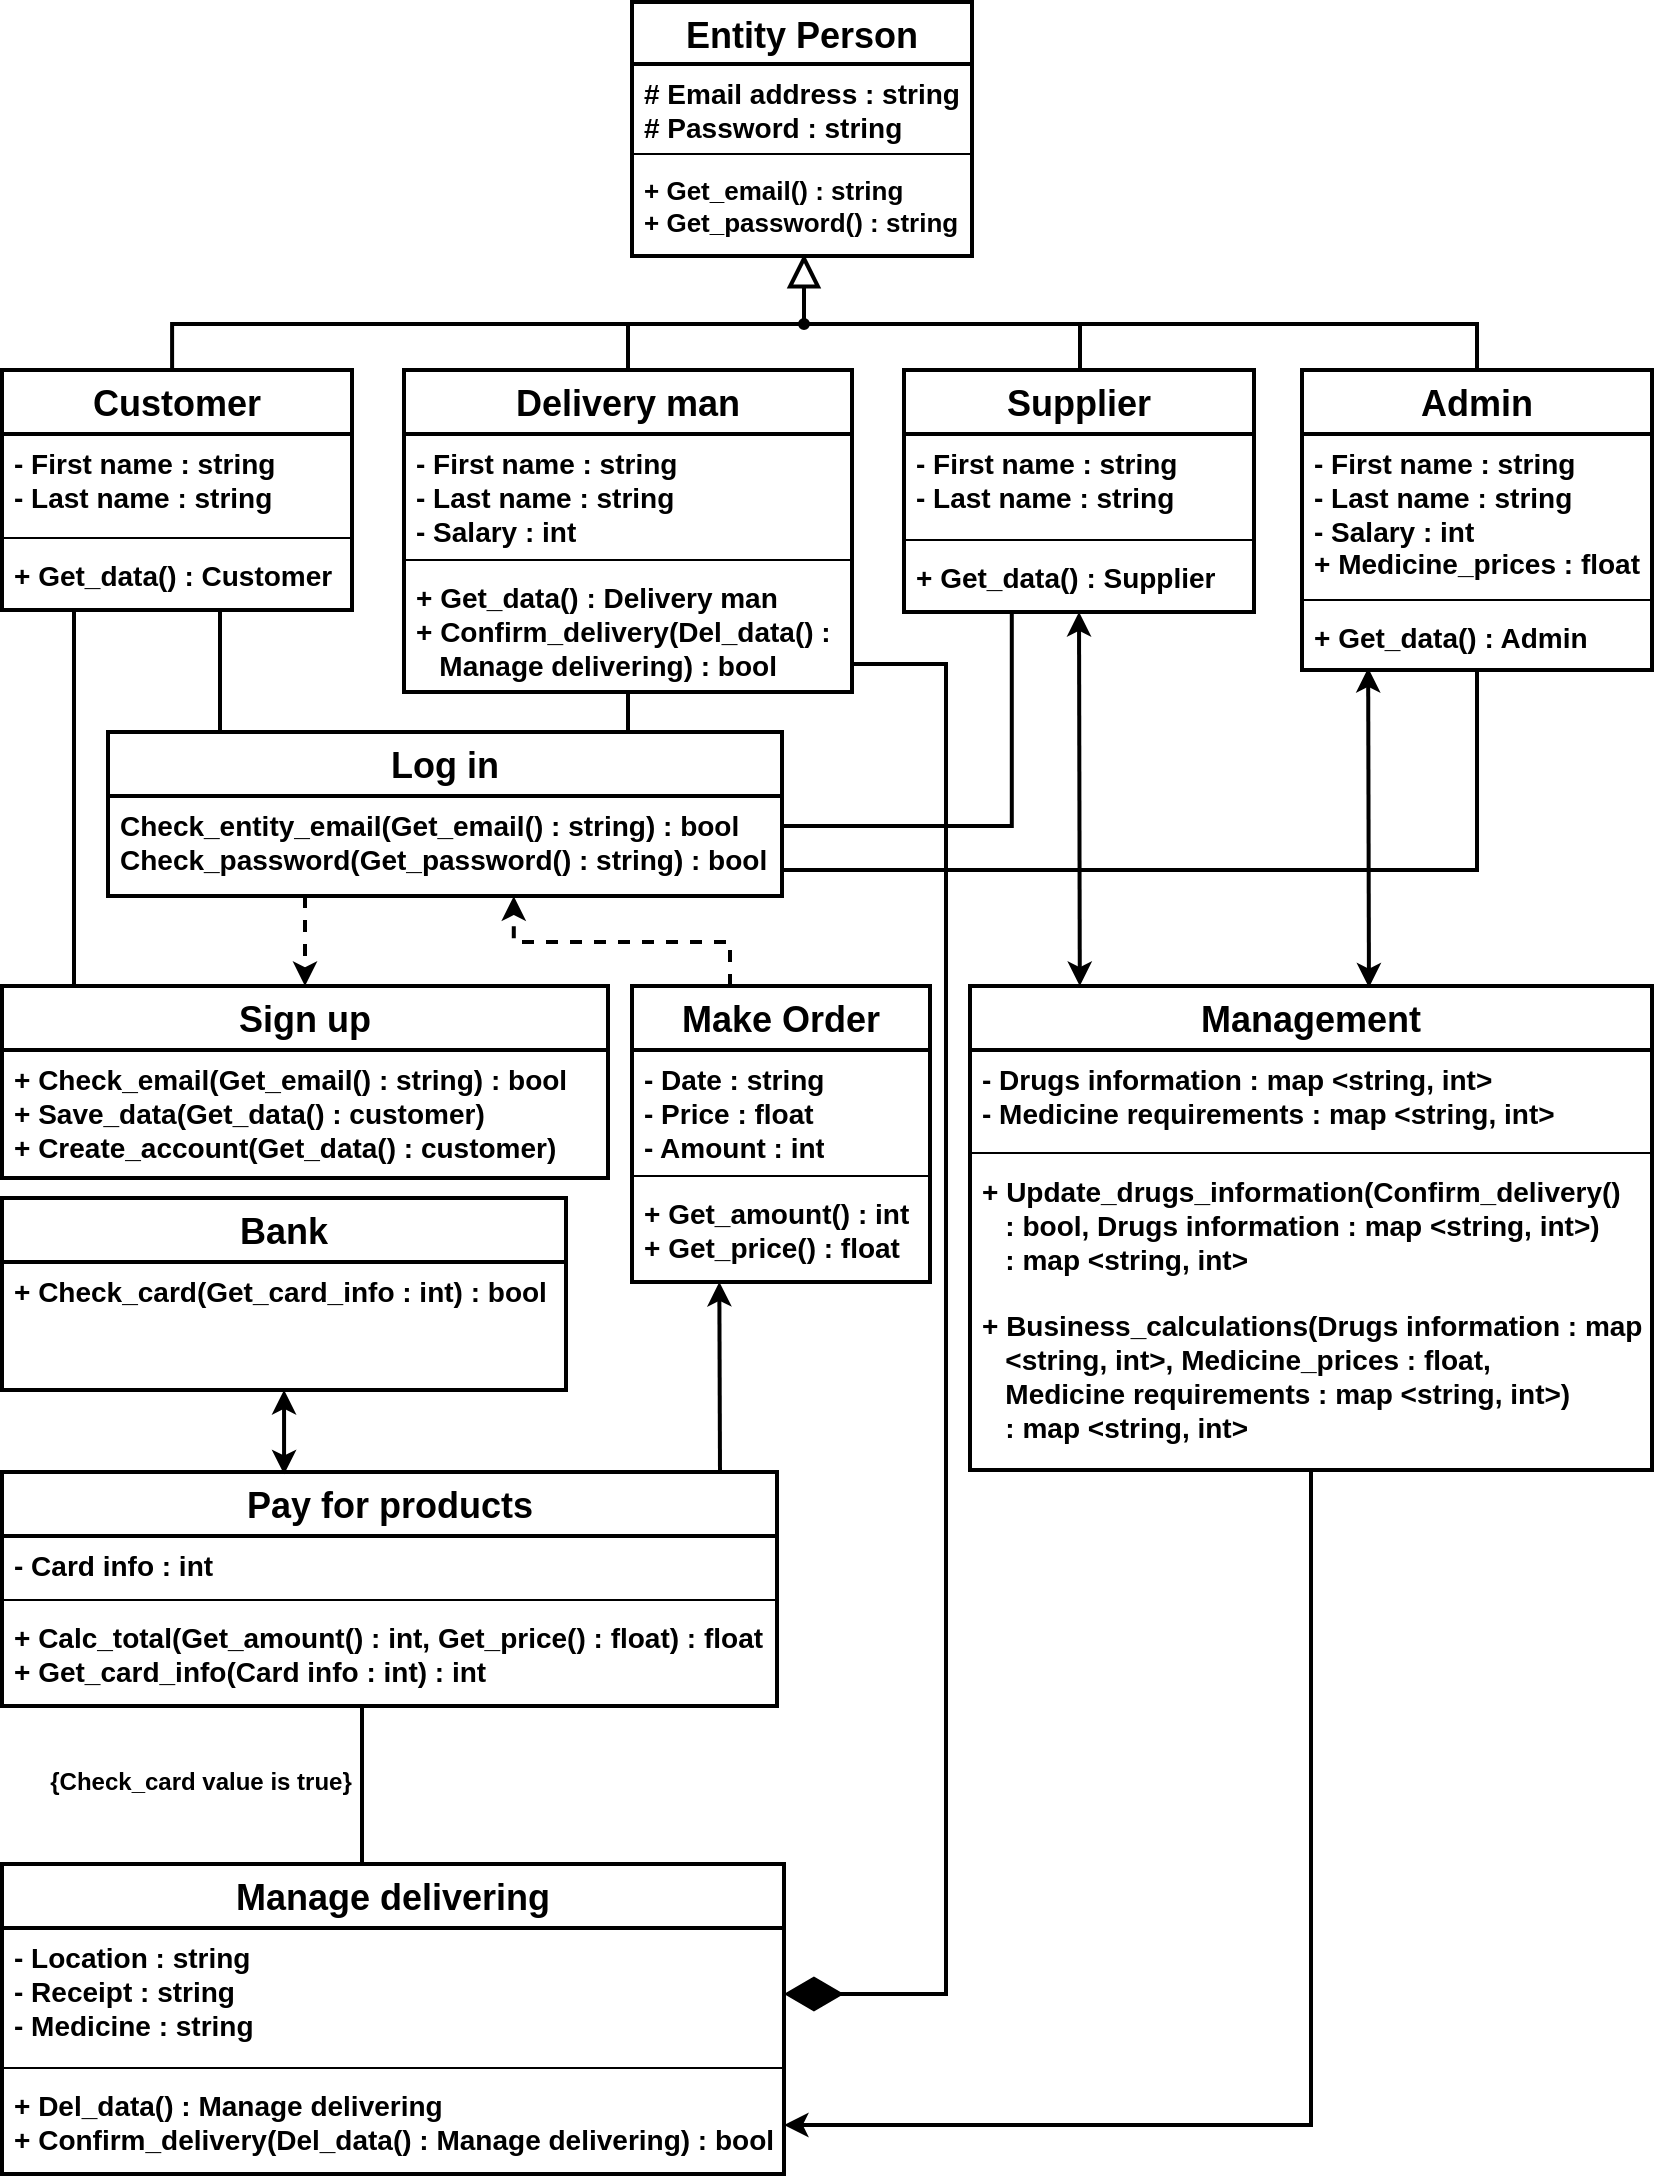 <mxfile version="24.2.5" type="device">
  <diagram name="Page-1" id="0Odnqh4ww2hKoowr55Xo">
    <mxGraphModel dx="1050" dy="629" grid="0" gridSize="10" guides="1" tooltips="1" connect="1" arrows="1" fold="1" page="1" pageScale="1" pageWidth="827" pageHeight="1169" math="0" shadow="0">
      <root>
        <mxCell id="0" />
        <mxCell id="1" parent="0" />
        <mxCell id="apFmKaM8UzrBuGAhuq9C-12" value="&lt;font style=&quot;font-size: 18px;&quot;&gt;Sign up&lt;/font&gt;" style="swimlane;fontStyle=1;align=center;verticalAlign=top;childLayout=stackLayout;horizontal=1;startSize=32;horizontalStack=0;resizeParent=1;resizeParentMax=0;resizeLast=0;collapsible=1;marginBottom=0;whiteSpace=wrap;html=1;strokeWidth=2;" parent="1" vertex="1">
          <mxGeometry x="1" y="493" width="303" height="96" as="geometry" />
        </mxCell>
        <mxCell id="apFmKaM8UzrBuGAhuq9C-15" value="&lt;div&gt;&lt;b style=&quot;background-color: initial; font-size: 14px;&quot;&gt;+ Check_email(Get_email() : string) : bool&lt;/b&gt;&lt;br&gt;&lt;/div&gt;&lt;b style=&quot;font-size: 14px;&quot;&gt;+ Save_data(Get_data() : customer)&lt;br&gt;&lt;/b&gt;&lt;div&gt;&lt;b style=&quot;font-size: 14px;&quot;&gt;+ Create_account(Get_data() : customer)&lt;/b&gt;&lt;/div&gt;" style="text;strokeColor=none;fillColor=none;align=left;verticalAlign=top;spacingLeft=4;spacingRight=4;overflow=hidden;rotatable=0;points=[[0,0.5],[1,0.5]];portConstraint=eastwest;whiteSpace=wrap;html=1;" parent="apFmKaM8UzrBuGAhuq9C-12" vertex="1">
          <mxGeometry y="32" width="303" height="64" as="geometry" />
        </mxCell>
        <mxCell id="apFmKaM8UzrBuGAhuq9C-89" style="edgeStyle=orthogonalEdgeStyle;rounded=0;orthogonalLoop=1;jettySize=auto;html=1;entryX=0.5;entryY=0;entryDx=0;entryDy=0;strokeWidth=2;dashed=1;" parent="1" source="apFmKaM8UzrBuGAhuq9C-16" target="apFmKaM8UzrBuGAhuq9C-12" edge="1">
          <mxGeometry relative="1" as="geometry">
            <Array as="points">
              <mxPoint x="153" y="471" />
            </Array>
          </mxGeometry>
        </mxCell>
        <mxCell id="apFmKaM8UzrBuGAhuq9C-16" value="&lt;font style=&quot;font-size: 18px;&quot;&gt;Log in&lt;/font&gt;" style="swimlane;fontStyle=1;align=center;verticalAlign=top;childLayout=stackLayout;horizontal=1;startSize=32;horizontalStack=0;resizeParent=1;resizeParentMax=0;resizeLast=0;collapsible=1;marginBottom=0;whiteSpace=wrap;html=1;strokeWidth=2;" parent="1" vertex="1">
          <mxGeometry x="54" y="366" width="337" height="82" as="geometry" />
        </mxCell>
        <mxCell id="apFmKaM8UzrBuGAhuq9C-19" value="&lt;div&gt;&lt;b style=&quot;font-size: 14px;&quot;&gt;Check_entity_email(Get_email() : string) : bool&lt;/b&gt;&lt;b style=&quot;font-size: 14px;&quot;&gt;&lt;br&gt;&lt;/b&gt;&lt;/div&gt;&lt;b style=&quot;font-size: 14px;&quot;&gt;Check_password(Get_password() : string) : bool&lt;br&gt;&lt;/b&gt;" style="text;strokeColor=none;fillColor=none;align=left;verticalAlign=top;spacingLeft=4;spacingRight=4;overflow=hidden;rotatable=0;points=[[0,0.5],[1,0.5]];portConstraint=eastwest;whiteSpace=wrap;html=1;" parent="apFmKaM8UzrBuGAhuq9C-16" vertex="1">
          <mxGeometry y="32" width="337" height="50" as="geometry" />
        </mxCell>
        <mxCell id="apFmKaM8UzrBuGAhuq9C-24" value="&lt;font style=&quot;font-size: 18px;&quot;&gt;Customer&lt;/font&gt;" style="swimlane;fontStyle=1;align=center;verticalAlign=top;childLayout=stackLayout;horizontal=1;startSize=32;horizontalStack=0;resizeParent=1;resizeParentMax=0;resizeLast=0;collapsible=1;marginBottom=0;whiteSpace=wrap;html=1;strokeWidth=2;" parent="1" vertex="1">
          <mxGeometry x="1" y="185" width="175" height="120" as="geometry" />
        </mxCell>
        <mxCell id="apFmKaM8UzrBuGAhuq9C-25" value="&lt;font style=&quot;font-size: 14px;&quot;&gt;&lt;b&gt;- First name : string&lt;/b&gt;&lt;/font&gt;&lt;div style=&quot;font-size: 14px;&quot;&gt;&lt;b&gt;- Last name : string&lt;/b&gt;&lt;/div&gt;" style="text;strokeColor=none;fillColor=none;align=left;verticalAlign=top;spacingLeft=4;spacingRight=4;overflow=hidden;rotatable=0;points=[[0,0.5],[1,0.5]];portConstraint=eastwest;whiteSpace=wrap;html=1;" parent="apFmKaM8UzrBuGAhuq9C-24" vertex="1">
          <mxGeometry y="32" width="175" height="48" as="geometry" />
        </mxCell>
        <mxCell id="apFmKaM8UzrBuGAhuq9C-26" value="" style="line;strokeWidth=1;fillColor=none;align=left;verticalAlign=middle;spacingTop=-1;spacingLeft=3;spacingRight=3;rotatable=0;labelPosition=right;points=[];portConstraint=eastwest;strokeColor=inherit;" parent="apFmKaM8UzrBuGAhuq9C-24" vertex="1">
          <mxGeometry y="80" width="175" height="8" as="geometry" />
        </mxCell>
        <mxCell id="apFmKaM8UzrBuGAhuq9C-27" value="&lt;div&gt;&lt;span style=&quot;font-size: 14px;&quot;&gt;&lt;b&gt;+ Get_data() : Customer&lt;/b&gt;&lt;/span&gt;&lt;/div&gt;" style="text;strokeColor=none;fillColor=none;align=left;verticalAlign=top;spacingLeft=4;spacingRight=4;overflow=hidden;rotatable=0;points=[[0,0.5],[1,0.5]];portConstraint=eastwest;whiteSpace=wrap;html=1;" parent="apFmKaM8UzrBuGAhuq9C-24" vertex="1">
          <mxGeometry y="88" width="175" height="32" as="geometry" />
        </mxCell>
        <mxCell id="apFmKaM8UzrBuGAhuq9C-28" value="&lt;font style=&quot;font-size: 18px;&quot;&gt;Entity Person&lt;/font&gt;" style="swimlane;fontStyle=1;align=center;verticalAlign=top;childLayout=stackLayout;horizontal=1;startSize=31;horizontalStack=0;resizeParent=1;resizeParentMax=0;resizeLast=0;collapsible=1;marginBottom=0;whiteSpace=wrap;html=1;strokeWidth=2;" parent="1" vertex="1">
          <mxGeometry x="316" y="1" width="170" height="127" as="geometry" />
        </mxCell>
        <mxCell id="apFmKaM8UzrBuGAhuq9C-29" value="&lt;span style=&quot;font-size: 14px;&quot;&gt;&lt;b&gt;# Email address : string&lt;/b&gt;&lt;/span&gt;&lt;div&gt;&lt;b style=&quot;background-color: initial; font-size: 14px;&quot;&gt;# Password : string&lt;/b&gt;&lt;/div&gt;" style="text;strokeColor=none;fillColor=none;align=left;verticalAlign=top;spacingLeft=4;spacingRight=4;overflow=hidden;rotatable=0;points=[[0,0.5],[1,0.5]];portConstraint=eastwest;whiteSpace=wrap;html=1;" parent="apFmKaM8UzrBuGAhuq9C-28" vertex="1">
          <mxGeometry y="31" width="170" height="41" as="geometry" />
        </mxCell>
        <mxCell id="apFmKaM8UzrBuGAhuq9C-30" value="" style="line;strokeWidth=1;fillColor=none;align=left;verticalAlign=middle;spacingTop=-1;spacingLeft=3;spacingRight=3;rotatable=0;labelPosition=right;points=[];portConstraint=eastwest;strokeColor=inherit;" parent="apFmKaM8UzrBuGAhuq9C-28" vertex="1">
          <mxGeometry y="72" width="170" height="8" as="geometry" />
        </mxCell>
        <mxCell id="apFmKaM8UzrBuGAhuq9C-31" value="&lt;b style=&quot;font-size: 13px;&quot;&gt;&lt;font style=&quot;font-size: 13px;&quot;&gt;+ Get_email() : string&lt;/font&gt;&lt;/b&gt;&lt;div style=&quot;font-size: 13px;&quot;&gt;&lt;b style=&quot;&quot;&gt;&lt;font style=&quot;font-size: 13px;&quot;&gt;+ Get_password() : string&lt;/font&gt;&lt;/b&gt;&lt;/div&gt;" style="text;strokeColor=none;fillColor=none;align=left;verticalAlign=top;spacingLeft=4;spacingRight=4;overflow=hidden;rotatable=0;points=[[0,0.5],[1,0.5]];portConstraint=eastwest;whiteSpace=wrap;html=1;" parent="apFmKaM8UzrBuGAhuq9C-28" vertex="1">
          <mxGeometry y="80" width="170" height="47" as="geometry" />
        </mxCell>
        <mxCell id="apFmKaM8UzrBuGAhuq9C-36" value="" style="verticalAlign=bottom;html=1;ellipse;fillColor=strokeColor;fontFamily=Helvetica;fontSize=11;fontColor=default;strokeWidth=2;" parent="1" vertex="1">
          <mxGeometry x="400" y="160" width="4" height="4" as="geometry" />
        </mxCell>
        <mxCell id="apFmKaM8UzrBuGAhuq9C-37" value="" style="edgeStyle=elbowEdgeStyle;html=1;endSize=12;endArrow=block;endFill=0;elbow=horizontal;rounded=0;labelBackgroundColor=default;fontFamily=Helvetica;fontSize=11;fontColor=default;shape=connector;strokeWidth=2;entryX=0.506;entryY=0.979;entryDx=0;entryDy=0;entryPerimeter=0;" parent="1" source="apFmKaM8UzrBuGAhuq9C-36" target="apFmKaM8UzrBuGAhuq9C-31" edge="1">
          <mxGeometry x="1" relative="1" as="geometry">
            <mxPoint x="402" y="137" as="targetPoint" />
          </mxGeometry>
        </mxCell>
        <mxCell id="apFmKaM8UzrBuGAhuq9C-38" value="" style="edgeStyle=elbowEdgeStyle;html=1;elbow=vertical;verticalAlign=bottom;endArrow=none;rounded=0;labelBackgroundColor=default;fontFamily=Helvetica;fontSize=11;fontColor=default;startSize=14;shape=connector;strokeWidth=2;entryX=0.5;entryY=0;entryDx=0;entryDy=0;" parent="1" source="apFmKaM8UzrBuGAhuq9C-36" target="apFmKaM8UzrBuGAhuq9C-44" edge="1">
          <mxGeometry x="1" relative="1" as="geometry">
            <mxPoint x="781" y="183" as="targetPoint" />
            <Array as="points">
              <mxPoint x="441" y="162" />
            </Array>
          </mxGeometry>
        </mxCell>
        <mxCell id="apFmKaM8UzrBuGAhuq9C-39" value="" style="edgeStyle=elbowEdgeStyle;html=1;elbow=vertical;verticalAlign=bottom;endArrow=none;rounded=0;labelBackgroundColor=default;fontFamily=Helvetica;fontSize=11;fontColor=default;startSize=14;shape=connector;strokeWidth=2;entryX=0.486;entryY=0;entryDx=0;entryDy=0;entryPerimeter=0;" parent="1" source="apFmKaM8UzrBuGAhuq9C-36" target="apFmKaM8UzrBuGAhuq9C-24" edge="1">
          <mxGeometry x="1" relative="1" as="geometry">
            <mxPoint x="154" y="185" as="targetPoint" />
            <Array as="points">
              <mxPoint x="285" y="162" />
            </Array>
          </mxGeometry>
        </mxCell>
        <mxCell id="apFmKaM8UzrBuGAhuq9C-40" value="&lt;font style=&quot;font-size: 18px;&quot;&gt;Delivery man&lt;/font&gt;" style="swimlane;fontStyle=1;align=center;verticalAlign=top;childLayout=stackLayout;horizontal=1;startSize=32;horizontalStack=0;resizeParent=1;resizeParentMax=0;resizeLast=0;collapsible=1;marginBottom=0;whiteSpace=wrap;html=1;strokeWidth=2;" parent="1" vertex="1">
          <mxGeometry x="202" y="185" width="224" height="161" as="geometry" />
        </mxCell>
        <mxCell id="apFmKaM8UzrBuGAhuq9C-41" value="&lt;font style=&quot;font-size: 14px;&quot;&gt;&lt;b&gt;- First name : string&lt;/b&gt;&lt;/font&gt;&lt;div style=&quot;font-size: 14px;&quot;&gt;&lt;b&gt;- Last name : string&lt;/b&gt;&lt;/div&gt;&lt;div style=&quot;font-size: 14px;&quot;&gt;&lt;b&gt;- Salary : int&lt;/b&gt;&lt;/div&gt;" style="text;strokeColor=none;fillColor=none;align=left;verticalAlign=top;spacingLeft=4;spacingRight=4;overflow=hidden;rotatable=0;points=[[0,0.5],[1,0.5]];portConstraint=eastwest;whiteSpace=wrap;html=1;" parent="apFmKaM8UzrBuGAhuq9C-40" vertex="1">
          <mxGeometry y="32" width="224" height="59" as="geometry" />
        </mxCell>
        <mxCell id="apFmKaM8UzrBuGAhuq9C-42" value="" style="line;strokeWidth=1;fillColor=none;align=left;verticalAlign=middle;spacingTop=-1;spacingLeft=3;spacingRight=3;rotatable=0;labelPosition=right;points=[];portConstraint=eastwest;strokeColor=inherit;" parent="apFmKaM8UzrBuGAhuq9C-40" vertex="1">
          <mxGeometry y="91" width="224" height="8" as="geometry" />
        </mxCell>
        <mxCell id="apFmKaM8UzrBuGAhuq9C-43" value="&lt;div&gt;&lt;span style=&quot;font-size: 14px;&quot;&gt;&lt;b&gt;+ Get_data() : Delivery man&lt;/b&gt;&lt;/span&gt;&lt;/div&gt;&lt;div&gt;&lt;span style=&quot;font-size: 14px;&quot;&gt;&lt;b&gt;+ Confirm_delivery(Del_data() :&amp;nbsp; &amp;nbsp; &amp;nbsp;Manage delivering) : bool&lt;/b&gt;&lt;/span&gt;&lt;/div&gt;" style="text;strokeColor=none;fillColor=none;align=left;verticalAlign=top;spacingLeft=4;spacingRight=4;overflow=hidden;rotatable=0;points=[[0,0.5],[1,0.5]];portConstraint=eastwest;whiteSpace=wrap;html=1;" parent="apFmKaM8UzrBuGAhuq9C-40" vertex="1">
          <mxGeometry y="99" width="224" height="62" as="geometry" />
        </mxCell>
        <mxCell id="apFmKaM8UzrBuGAhuq9C-44" value="&lt;font style=&quot;font-size: 18px;&quot;&gt;Admin&lt;/font&gt;" style="swimlane;fontStyle=1;align=center;verticalAlign=top;childLayout=stackLayout;horizontal=1;startSize=32;horizontalStack=0;resizeParent=1;resizeParentMax=0;resizeLast=0;collapsible=1;marginBottom=0;whiteSpace=wrap;html=1;strokeWidth=2;" parent="1" vertex="1">
          <mxGeometry x="651" y="185" width="175" height="150" as="geometry" />
        </mxCell>
        <mxCell id="apFmKaM8UzrBuGAhuq9C-45" value="&lt;font style=&quot;font-size: 14px;&quot;&gt;&lt;b&gt;- First name : string&lt;/b&gt;&lt;/font&gt;&lt;div style=&quot;font-size: 14px;&quot;&gt;&lt;b&gt;- Last name : string&lt;/b&gt;&lt;/div&gt;&lt;div style=&quot;font-size: 14px;&quot;&gt;&lt;b&gt;- Salary : int&lt;br&gt;+ Medicine_prices : float&lt;/b&gt;&lt;/div&gt;" style="text;strokeColor=none;fillColor=none;align=left;verticalAlign=top;spacingLeft=4;spacingRight=4;overflow=hidden;rotatable=0;points=[[0,0.5],[1,0.5]];portConstraint=eastwest;whiteSpace=wrap;html=1;" parent="apFmKaM8UzrBuGAhuq9C-44" vertex="1">
          <mxGeometry y="32" width="175" height="79" as="geometry" />
        </mxCell>
        <mxCell id="apFmKaM8UzrBuGAhuq9C-46" value="" style="line;strokeWidth=1;fillColor=none;align=left;verticalAlign=middle;spacingTop=-1;spacingLeft=3;spacingRight=3;rotatable=0;labelPosition=right;points=[];portConstraint=eastwest;strokeColor=inherit;" parent="apFmKaM8UzrBuGAhuq9C-44" vertex="1">
          <mxGeometry y="111" width="175" height="8" as="geometry" />
        </mxCell>
        <mxCell id="apFmKaM8UzrBuGAhuq9C-47" value="&lt;div&gt;&lt;span style=&quot;font-size: 14px;&quot;&gt;&lt;b&gt;+ Get_data() : Admin&lt;/b&gt;&lt;/span&gt;&lt;/div&gt;&lt;div&gt;&lt;span style=&quot;font-size: 14px;&quot;&gt;&lt;b&gt;&lt;br&gt;&lt;/b&gt;&lt;/span&gt;&lt;/div&gt;" style="text;strokeColor=none;fillColor=none;align=left;verticalAlign=top;spacingLeft=4;spacingRight=4;overflow=hidden;rotatable=0;points=[[0,0.5],[1,0.5]];portConstraint=eastwest;whiteSpace=wrap;html=1;" parent="apFmKaM8UzrBuGAhuq9C-44" vertex="1">
          <mxGeometry y="119" width="175" height="31" as="geometry" />
        </mxCell>
        <mxCell id="apFmKaM8UzrBuGAhuq9C-48" value="&lt;font style=&quot;font-size: 18px;&quot;&gt;Supplier&lt;/font&gt;" style="swimlane;fontStyle=1;align=center;verticalAlign=top;childLayout=stackLayout;horizontal=1;startSize=32;horizontalStack=0;resizeParent=1;resizeParentMax=0;resizeLast=0;collapsible=1;marginBottom=0;whiteSpace=wrap;html=1;strokeWidth=2;" parent="1" vertex="1">
          <mxGeometry x="452" y="185" width="175" height="121" as="geometry" />
        </mxCell>
        <mxCell id="apFmKaM8UzrBuGAhuq9C-49" value="&lt;font style=&quot;font-size: 14px;&quot;&gt;&lt;b&gt;- First name : string&lt;/b&gt;&lt;/font&gt;&lt;div style=&quot;font-size: 14px;&quot;&gt;&lt;b&gt;- Last name : string&lt;/b&gt;&lt;/div&gt;" style="text;strokeColor=none;fillColor=none;align=left;verticalAlign=top;spacingLeft=4;spacingRight=4;overflow=hidden;rotatable=0;points=[[0,0.5],[1,0.5]];portConstraint=eastwest;whiteSpace=wrap;html=1;" parent="apFmKaM8UzrBuGAhuq9C-48" vertex="1">
          <mxGeometry y="32" width="175" height="49" as="geometry" />
        </mxCell>
        <mxCell id="apFmKaM8UzrBuGAhuq9C-50" value="" style="line;strokeWidth=1;fillColor=none;align=left;verticalAlign=middle;spacingTop=-1;spacingLeft=3;spacingRight=3;rotatable=0;labelPosition=right;points=[];portConstraint=eastwest;strokeColor=inherit;" parent="apFmKaM8UzrBuGAhuq9C-48" vertex="1">
          <mxGeometry y="81" width="175" height="8" as="geometry" />
        </mxCell>
        <mxCell id="apFmKaM8UzrBuGAhuq9C-51" value="&lt;div&gt;&lt;span style=&quot;font-size: 14px;&quot;&gt;&lt;b&gt;+ Get_data() : Supplier&lt;/b&gt;&lt;/span&gt;&lt;/div&gt;" style="text;strokeColor=none;fillColor=none;align=left;verticalAlign=top;spacingLeft=4;spacingRight=4;overflow=hidden;rotatable=0;points=[[0,0.5],[1,0.5]];portConstraint=eastwest;whiteSpace=wrap;html=1;" parent="apFmKaM8UzrBuGAhuq9C-48" vertex="1">
          <mxGeometry y="89" width="175" height="32" as="geometry" />
        </mxCell>
        <mxCell id="apFmKaM8UzrBuGAhuq9C-58" value="" style="endArrow=none;html=1;rounded=0;strokeWidth=2;" parent="1" edge="1">
          <mxGeometry width="50" height="50" relative="1" as="geometry">
            <mxPoint x="540" y="184" as="sourcePoint" />
            <mxPoint x="540" y="163" as="targetPoint" />
          </mxGeometry>
        </mxCell>
        <mxCell id="apFmKaM8UzrBuGAhuq9C-59" value="" style="endArrow=none;html=1;rounded=0;strokeWidth=2;" parent="1" edge="1">
          <mxGeometry width="50" height="50" relative="1" as="geometry">
            <mxPoint x="314" y="184" as="sourcePoint" />
            <mxPoint x="314" y="163" as="targetPoint" />
          </mxGeometry>
        </mxCell>
        <mxCell id="apFmKaM8UzrBuGAhuq9C-72" value="" style="edgeStyle=elbowEdgeStyle;html=1;elbow=vertical;verticalAlign=bottom;endArrow=none;rounded=0;labelBackgroundColor=default;fontFamily=Helvetica;fontSize=11;fontColor=default;startSize=14;shape=connector;strokeWidth=2;entryX=0.5;entryY=1;entryDx=0;entryDy=0;exitX=1;exitY=0.83;exitDx=0;exitDy=0;exitPerimeter=0;" parent="1" source="apFmKaM8UzrBuGAhuq9C-19" target="apFmKaM8UzrBuGAhuq9C-44" edge="1">
          <mxGeometry x="1" relative="1" as="geometry">
            <mxPoint x="641" y="337" as="targetPoint" />
            <Array as="points">
              <mxPoint x="560" y="435" />
            </Array>
            <mxPoint x="409" y="441" as="sourcePoint" />
          </mxGeometry>
        </mxCell>
        <mxCell id="apFmKaM8UzrBuGAhuq9C-78" value="" style="line;strokeWidth=2;direction=south;html=1;" parent="1" vertex="1">
          <mxGeometry x="32" y="305" width="10" height="188" as="geometry" />
        </mxCell>
        <mxCell id="apFmKaM8UzrBuGAhuq9C-80" value="&lt;font style=&quot;font-size: 18px;&quot;&gt;Make Order&lt;/font&gt;" style="swimlane;fontStyle=1;align=center;verticalAlign=top;childLayout=stackLayout;horizontal=1;startSize=32;horizontalStack=0;resizeParent=1;resizeParentMax=0;resizeLast=0;collapsible=1;marginBottom=0;whiteSpace=wrap;html=1;strokeWidth=2;" parent="1" vertex="1">
          <mxGeometry x="316" y="493" width="149" height="148" as="geometry" />
        </mxCell>
        <mxCell id="apFmKaM8UzrBuGAhuq9C-81" value="&lt;span style=&quot;font-size: 14px;&quot;&gt;&lt;b&gt;- Date : string&lt;/b&gt;&lt;/span&gt;&lt;div&gt;&lt;span style=&quot;font-size: 14px;&quot;&gt;&lt;b&gt;- Price : float&lt;br&gt;&lt;/b&gt;&lt;/span&gt;&lt;div&gt;&lt;span style=&quot;font-size: 14px;&quot;&gt;&lt;b&gt;- Amount : int&lt;/b&gt;&lt;/span&gt;&lt;/div&gt;&lt;/div&gt;" style="text;strokeColor=none;fillColor=none;align=left;verticalAlign=top;spacingLeft=4;spacingRight=4;overflow=hidden;rotatable=0;points=[[0,0.5],[1,0.5]];portConstraint=eastwest;whiteSpace=wrap;html=1;" parent="apFmKaM8UzrBuGAhuq9C-80" vertex="1">
          <mxGeometry y="32" width="149" height="59" as="geometry" />
        </mxCell>
        <mxCell id="apFmKaM8UzrBuGAhuq9C-82" value="" style="line;strokeWidth=1;fillColor=none;align=left;verticalAlign=middle;spacingTop=-1;spacingLeft=3;spacingRight=3;rotatable=0;labelPosition=right;points=[];portConstraint=eastwest;strokeColor=inherit;" parent="apFmKaM8UzrBuGAhuq9C-80" vertex="1">
          <mxGeometry y="91" width="149" height="8" as="geometry" />
        </mxCell>
        <mxCell id="apFmKaM8UzrBuGAhuq9C-83" value="&lt;div&gt;&lt;span style=&quot;font-size: 14px;&quot;&gt;&lt;b&gt;+ Get_amount() : int&lt;/b&gt;&lt;/span&gt;&lt;/div&gt;&lt;div&gt;&lt;span style=&quot;font-size: 14px;&quot;&gt;&lt;b&gt;+ Get_price() : float&lt;/b&gt;&lt;/span&gt;&lt;/div&gt;" style="text;strokeColor=none;fillColor=none;align=left;verticalAlign=top;spacingLeft=4;spacingRight=4;overflow=hidden;rotatable=0;points=[[0,0.5],[1,0.5]];portConstraint=eastwest;whiteSpace=wrap;html=1;" parent="apFmKaM8UzrBuGAhuq9C-80" vertex="1">
          <mxGeometry y="99" width="149" height="49" as="geometry" />
        </mxCell>
        <mxCell id="apFmKaM8UzrBuGAhuq9C-86" value="" style="line;strokeWidth=2;direction=south;html=1;" parent="1" vertex="1">
          <mxGeometry x="105" y="305" width="10" height="60" as="geometry" />
        </mxCell>
        <mxCell id="apFmKaM8UzrBuGAhuq9C-90" style="edgeStyle=orthogonalEdgeStyle;rounded=0;orthogonalLoop=1;jettySize=auto;html=1;entryX=0.602;entryY=1.003;entryDx=0;entryDy=0;entryPerimeter=0;strokeWidth=2;dashed=1;" parent="1" source="apFmKaM8UzrBuGAhuq9C-80" target="apFmKaM8UzrBuGAhuq9C-19" edge="1">
          <mxGeometry relative="1" as="geometry">
            <Array as="points">
              <mxPoint x="365" y="471" />
              <mxPoint x="257" y="471" />
            </Array>
          </mxGeometry>
        </mxCell>
        <mxCell id="apFmKaM8UzrBuGAhuq9C-91" value="&lt;font style=&quot;font-size: 18px;&quot;&gt;Pay for products&lt;/font&gt;" style="swimlane;fontStyle=1;align=center;verticalAlign=top;childLayout=stackLayout;horizontal=1;startSize=32;horizontalStack=0;resizeParent=1;resizeParentMax=0;resizeLast=0;collapsible=1;marginBottom=0;whiteSpace=wrap;html=1;strokeWidth=2;" parent="1" vertex="1">
          <mxGeometry x="1" y="736" width="387.5" height="117" as="geometry" />
        </mxCell>
        <mxCell id="apFmKaM8UzrBuGAhuq9C-92" value="&lt;span style=&quot;font-size: 14px;&quot;&gt;&lt;b&gt;- Card info : int&lt;/b&gt;&lt;/span&gt;" style="text;strokeColor=none;fillColor=none;align=left;verticalAlign=top;spacingLeft=4;spacingRight=4;overflow=hidden;rotatable=0;points=[[0,0.5],[1,0.5]];portConstraint=eastwest;whiteSpace=wrap;html=1;" parent="apFmKaM8UzrBuGAhuq9C-91" vertex="1">
          <mxGeometry y="32" width="387.5" height="28" as="geometry" />
        </mxCell>
        <mxCell id="apFmKaM8UzrBuGAhuq9C-93" value="" style="line;strokeWidth=1;fillColor=none;align=left;verticalAlign=middle;spacingTop=-1;spacingLeft=3;spacingRight=3;rotatable=0;labelPosition=right;points=[];portConstraint=eastwest;strokeColor=inherit;" parent="apFmKaM8UzrBuGAhuq9C-91" vertex="1">
          <mxGeometry y="60" width="387.5" height="8" as="geometry" />
        </mxCell>
        <mxCell id="apFmKaM8UzrBuGAhuq9C-94" value="&lt;div&gt;&lt;span style=&quot;font-size: 14px;&quot;&gt;&lt;b&gt;+ Calc_total(Get_amount() : int, Get_price() : float) : float&lt;/b&gt;&lt;/span&gt;&lt;/div&gt;&lt;div&gt;&lt;span style=&quot;font-size: 14px;&quot;&gt;&lt;b&gt;+ Get_card_info(Card info : int) : int&lt;/b&gt;&lt;/span&gt;&lt;/div&gt;" style="text;strokeColor=none;fillColor=none;align=left;verticalAlign=top;spacingLeft=4;spacingRight=4;overflow=hidden;rotatable=0;points=[[0,0.5],[1,0.5]];portConstraint=eastwest;whiteSpace=wrap;html=1;" parent="apFmKaM8UzrBuGAhuq9C-91" vertex="1">
          <mxGeometry y="68" width="387.5" height="49" as="geometry" />
        </mxCell>
        <mxCell id="apFmKaM8UzrBuGAhuq9C-100" value="&lt;font style=&quot;font-size: 18px;&quot;&gt;Bank&lt;/font&gt;" style="swimlane;fontStyle=1;align=center;verticalAlign=top;childLayout=stackLayout;horizontal=1;startSize=32;horizontalStack=0;resizeParent=1;resizeParentMax=0;resizeLast=0;collapsible=1;marginBottom=0;whiteSpace=wrap;html=1;strokeWidth=2;" parent="1" vertex="1">
          <mxGeometry x="1" y="599" width="282" height="96" as="geometry" />
        </mxCell>
        <mxCell id="apFmKaM8UzrBuGAhuq9C-101" value="&lt;div&gt;&lt;b style=&quot;background-color: initial; font-size: 14px;&quot;&gt;+ Check_card(Get_card_info : int) : bool&lt;/b&gt;&lt;/div&gt;" style="text;strokeColor=none;fillColor=none;align=left;verticalAlign=top;spacingLeft=4;spacingRight=4;overflow=hidden;rotatable=0;points=[[0,0.5],[1,0.5]];portConstraint=eastwest;whiteSpace=wrap;html=1;" parent="apFmKaM8UzrBuGAhuq9C-100" vertex="1">
          <mxGeometry y="32" width="282" height="64" as="geometry" />
        </mxCell>
        <mxCell id="apFmKaM8UzrBuGAhuq9C-103" style="edgeStyle=orthogonalEdgeStyle;rounded=0;orthogonalLoop=1;jettySize=auto;html=1;entryX=0.387;entryY=0.999;entryDx=0;entryDy=0;entryPerimeter=0;strokeWidth=2;" parent="1" edge="1">
          <mxGeometry relative="1" as="geometry">
            <mxPoint x="360" y="736" as="sourcePoint" />
            <mxPoint x="359.663" y="640.951" as="targetPoint" />
            <Array as="points">
              <mxPoint x="360" y="736" />
            </Array>
          </mxGeometry>
        </mxCell>
        <mxCell id="apFmKaM8UzrBuGAhuq9C-117" value="" style="endArrow=classic;startArrow=classic;html=1;rounded=0;exitX=0.364;exitY=0.01;exitDx=0;exitDy=0;strokeWidth=2;exitPerimeter=0;" parent="1" source="apFmKaM8UzrBuGAhuq9C-91" target="apFmKaM8UzrBuGAhuq9C-101" edge="1">
          <mxGeometry width="50" height="50" relative="1" as="geometry">
            <mxPoint x="97" y="759" as="sourcePoint" />
            <mxPoint x="147" y="709" as="targetPoint" />
          </mxGeometry>
        </mxCell>
        <mxCell id="apFmKaM8UzrBuGAhuq9C-118" value="&lt;font style=&quot;font-size: 18px;&quot;&gt;Manage delivering&lt;/font&gt;" style="swimlane;fontStyle=1;align=center;verticalAlign=top;childLayout=stackLayout;horizontal=1;startSize=32;horizontalStack=0;resizeParent=1;resizeParentMax=0;resizeLast=0;collapsible=1;marginBottom=0;whiteSpace=wrap;html=1;strokeWidth=2;" parent="1" vertex="1">
          <mxGeometry x="1" y="932" width="391" height="155" as="geometry" />
        </mxCell>
        <mxCell id="apFmKaM8UzrBuGAhuq9C-119" value="&lt;span style=&quot;font-size: 14px;&quot;&gt;&lt;b&gt;- Location : string&lt;/b&gt;&lt;/span&gt;&lt;div&gt;&lt;span style=&quot;font-size: 14px;&quot;&gt;&lt;b&gt;- Receipt : string&lt;/b&gt;&lt;/span&gt;&lt;/div&gt;&lt;div&gt;&lt;span style=&quot;font-size: 14px;&quot;&gt;&lt;b&gt;- Medicine : string&lt;/b&gt;&lt;/span&gt;&lt;/div&gt;" style="text;strokeColor=none;fillColor=none;align=left;verticalAlign=top;spacingLeft=4;spacingRight=4;overflow=hidden;rotatable=0;points=[[0,0.5],[1,0.5]];portConstraint=eastwest;whiteSpace=wrap;html=1;" parent="apFmKaM8UzrBuGAhuq9C-118" vertex="1">
          <mxGeometry y="32" width="391" height="66" as="geometry" />
        </mxCell>
        <mxCell id="apFmKaM8UzrBuGAhuq9C-120" value="" style="line;strokeWidth=1;fillColor=none;align=left;verticalAlign=middle;spacingTop=-1;spacingLeft=3;spacingRight=3;rotatable=0;labelPosition=right;points=[];portConstraint=eastwest;strokeColor=inherit;" parent="apFmKaM8UzrBuGAhuq9C-118" vertex="1">
          <mxGeometry y="98" width="391" height="8" as="geometry" />
        </mxCell>
        <mxCell id="apFmKaM8UzrBuGAhuq9C-121" value="&lt;div&gt;&lt;span style=&quot;font-size: 14px;&quot;&gt;&lt;b&gt;+ Del_data() : Manage delivering&lt;/b&gt;&lt;/span&gt;&lt;/div&gt;&lt;div&gt;&lt;span style=&quot;font-size: 14px;&quot;&gt;&lt;b&gt;+&amp;nbsp;&lt;/b&gt;&lt;/span&gt;&lt;b style=&quot;background-color: initial; font-size: 14px;&quot;&gt;Confirm_delivery(Del_data() : Manage delivering) : bool&lt;/b&gt;&lt;/div&gt;&lt;div&gt;&lt;b style=&quot;background-color: initial; font-size: 14px;&quot;&gt;&lt;br&gt;&lt;/b&gt;&lt;/div&gt;" style="text;strokeColor=none;fillColor=none;align=left;verticalAlign=top;spacingLeft=4;spacingRight=4;overflow=hidden;rotatable=0;points=[[0,0.5],[1,0.5]];portConstraint=eastwest;whiteSpace=wrap;html=1;" parent="apFmKaM8UzrBuGAhuq9C-118" vertex="1">
          <mxGeometry y="106" width="391" height="49" as="geometry" />
        </mxCell>
        <mxCell id="apFmKaM8UzrBuGAhuq9C-122" value="" style="line;strokeWidth=2;direction=south;html=1;" parent="1" vertex="1">
          <mxGeometry x="176" y="853" width="10" height="79" as="geometry" />
        </mxCell>
        <mxCell id="apFmKaM8UzrBuGAhuq9C-123" value="&lt;b&gt;{Check_card value is true}&lt;/b&gt;" style="text;html=1;align=center;verticalAlign=middle;resizable=0;points=[];autosize=1;strokeColor=none;fillColor=none;" parent="1" vertex="1">
          <mxGeometry x="15" y="878" width="169" height="26" as="geometry" />
        </mxCell>
        <mxCell id="apFmKaM8UzrBuGAhuq9C-127" value="" style="endArrow=diamondThin;endFill=1;endSize=24;html=1;rounded=0;entryX=1;entryY=0.5;entryDx=0;entryDy=0;exitX=0.998;exitY=0.774;exitDx=0;exitDy=0;exitPerimeter=0;strokeWidth=2;" parent="1" source="apFmKaM8UzrBuGAhuq9C-43" target="apFmKaM8UzrBuGAhuq9C-119" edge="1">
          <mxGeometry width="160" relative="1" as="geometry">
            <mxPoint x="304" y="872" as="sourcePoint" />
            <mxPoint x="464" y="872" as="targetPoint" />
            <Array as="points">
              <mxPoint x="473" y="332" />
              <mxPoint x="473" y="360" />
              <mxPoint x="473" y="997" />
            </Array>
          </mxGeometry>
        </mxCell>
        <mxCell id="apFmKaM8UzrBuGAhuq9C-138" style="edgeStyle=orthogonalEdgeStyle;rounded=0;orthogonalLoop=1;jettySize=auto;html=1;entryX=1;entryY=0.5;entryDx=0;entryDy=0;strokeWidth=2;" parent="1" source="apFmKaM8UzrBuGAhuq9C-128" target="apFmKaM8UzrBuGAhuq9C-121" edge="1">
          <mxGeometry relative="1" as="geometry" />
        </mxCell>
        <mxCell id="apFmKaM8UzrBuGAhuq9C-128" value="&lt;font style=&quot;font-size: 18px;&quot;&gt;Management&lt;/font&gt;" style="swimlane;fontStyle=1;align=center;verticalAlign=top;childLayout=stackLayout;horizontal=1;startSize=32;horizontalStack=0;resizeParent=1;resizeParentMax=0;resizeLast=0;collapsible=1;marginBottom=0;whiteSpace=wrap;html=1;strokeWidth=2;" parent="1" vertex="1">
          <mxGeometry x="485" y="493" width="341" height="242" as="geometry" />
        </mxCell>
        <mxCell id="apFmKaM8UzrBuGAhuq9C-129" value="&lt;span style=&quot;font-size: 14px;&quot;&gt;&lt;b&gt;- Drugs information : map &amp;lt;string, int&amp;gt;&lt;/b&gt;&lt;/span&gt;&lt;div&gt;&lt;div&gt;&lt;span style=&quot;font-size: 14px;&quot;&gt;&lt;b&gt;- Medicine requirements : map &amp;lt;string, int&amp;gt;&lt;/b&gt;&lt;/span&gt;&lt;/div&gt;&lt;/div&gt;" style="text;strokeColor=none;fillColor=none;align=left;verticalAlign=top;spacingLeft=4;spacingRight=4;overflow=hidden;rotatable=0;points=[[0,0.5],[1,0.5]];portConstraint=eastwest;whiteSpace=wrap;html=1;" parent="apFmKaM8UzrBuGAhuq9C-128" vertex="1">
          <mxGeometry y="32" width="341" height="47" as="geometry" />
        </mxCell>
        <mxCell id="apFmKaM8UzrBuGAhuq9C-130" value="" style="line;strokeWidth=1;fillColor=none;align=left;verticalAlign=middle;spacingTop=-1;spacingLeft=3;spacingRight=3;rotatable=0;labelPosition=right;points=[];portConstraint=eastwest;strokeColor=inherit;" parent="apFmKaM8UzrBuGAhuq9C-128" vertex="1">
          <mxGeometry y="79" width="341" height="9" as="geometry" />
        </mxCell>
        <mxCell id="apFmKaM8UzrBuGAhuq9C-131" value="&lt;div&gt;&lt;span style=&quot;font-size: 14px;&quot;&gt;&lt;b&gt;+ Update_drugs_information(Confirm_delivery()&lt;/b&gt;&lt;/span&gt;&lt;/div&gt;&lt;div&gt;&lt;span style=&quot;font-size: 14px;&quot;&gt;&lt;b&gt;&amp;nbsp; &amp;nbsp;: bool, Drugs information : map &amp;lt;string, int&amp;gt;)&lt;/b&gt;&lt;/span&gt;&lt;/div&gt;&lt;div&gt;&lt;span style=&quot;font-size: 14px;&quot;&gt;&lt;b&gt;&amp;nbsp; &amp;nbsp;: map &amp;lt;string, int&amp;gt;&lt;/b&gt;&lt;/span&gt;&lt;/div&gt;&lt;div&gt;&lt;span style=&quot;font-size: 14px;&quot;&gt;&lt;b&gt;&lt;br&gt;&lt;/b&gt;&lt;/span&gt;&lt;/div&gt;&lt;div&gt;&lt;span style=&quot;font-size: 14px;&quot;&gt;&lt;b&gt;+ Business_calculations(Drugs information : map&lt;/b&gt;&lt;/span&gt;&lt;/div&gt;&lt;div&gt;&lt;span style=&quot;font-size: 14px;&quot;&gt;&lt;b&gt;&amp;nbsp; &amp;nbsp;&amp;lt;string, int&amp;gt;, Medicine_prices : float,&amp;nbsp;&lt;/b&gt;&lt;/span&gt;&lt;/div&gt;&lt;div&gt;&lt;span style=&quot;font-size: 14px;&quot;&gt;&lt;b&gt;&amp;nbsp; &amp;nbsp;Medicine requirements :&amp;nbsp;&lt;/b&gt;&lt;/span&gt;&lt;b style=&quot;background-color: initial; font-size: 14px;&quot;&gt;map &amp;lt;string, int&amp;gt;)&lt;/b&gt;&lt;/div&gt;&lt;div&gt;&lt;b style=&quot;background-color: initial; font-size: 14px;&quot;&gt;&amp;nbsp; &amp;nbsp;: map &amp;lt;string, int&amp;gt;&lt;/b&gt;&lt;/div&gt;" style="text;strokeColor=none;fillColor=none;align=left;verticalAlign=top;spacingLeft=4;spacingRight=4;overflow=hidden;rotatable=0;points=[[0,0.5],[1,0.5]];portConstraint=eastwest;whiteSpace=wrap;html=1;" parent="apFmKaM8UzrBuGAhuq9C-128" vertex="1">
          <mxGeometry y="88" width="341" height="154" as="geometry" />
        </mxCell>
        <mxCell id="apFmKaM8UzrBuGAhuq9C-132" value="" style="line;strokeWidth=2;direction=south;html=1;" parent="1" vertex="1">
          <mxGeometry x="309" y="346" width="10" height="20" as="geometry" />
        </mxCell>
        <mxCell id="apFmKaM8UzrBuGAhuq9C-134" value="" style="edgeStyle=elbowEdgeStyle;html=1;elbow=vertical;verticalAlign=bottom;endArrow=none;rounded=0;labelBackgroundColor=default;fontFamily=Helvetica;fontSize=11;fontColor=default;startSize=14;shape=connector;strokeWidth=2;entryX=0.308;entryY=0.959;entryDx=0;entryDy=0;entryPerimeter=0;exitX=1;exitY=-0.004;exitDx=0;exitDy=0;exitPerimeter=0;" parent="1" source="apFmKaM8UzrBuGAhuq9C-19" edge="1">
          <mxGeometry x="1" relative="1" as="geometry">
            <mxPoint x="505.9" y="305.688" as="targetPoint" />
            <Array as="points">
              <mxPoint x="448" y="413" />
            </Array>
            <mxPoint x="143" y="442" as="sourcePoint" />
          </mxGeometry>
        </mxCell>
        <mxCell id="apFmKaM8UzrBuGAhuq9C-136" value="" style="endArrow=classic;startArrow=classic;html=1;rounded=0;entryX=0.5;entryY=1;entryDx=0;entryDy=0;exitX=0.161;exitY=0;exitDx=0;exitDy=0;exitPerimeter=0;strokeWidth=2;" parent="1" source="apFmKaM8UzrBuGAhuq9C-128" target="apFmKaM8UzrBuGAhuq9C-48" edge="1">
          <mxGeometry width="50" height="50" relative="1" as="geometry">
            <mxPoint x="522" y="408" as="sourcePoint" />
            <mxPoint x="572" y="358" as="targetPoint" />
          </mxGeometry>
        </mxCell>
        <mxCell id="apFmKaM8UzrBuGAhuq9C-137" value="" style="endArrow=classic;startArrow=classic;html=1;rounded=0;exitX=0.585;exitY=0.003;exitDx=0;exitDy=0;exitPerimeter=0;strokeWidth=2;entryX=0.189;entryY=0.968;entryDx=0;entryDy=0;entryPerimeter=0;" parent="1" source="apFmKaM8UzrBuGAhuq9C-128" target="apFmKaM8UzrBuGAhuq9C-47" edge="1">
          <mxGeometry width="50" height="50" relative="1" as="geometry">
            <mxPoint x="655" y="415" as="sourcePoint" />
            <mxPoint x="684" y="339" as="targetPoint" />
          </mxGeometry>
        </mxCell>
      </root>
    </mxGraphModel>
  </diagram>
</mxfile>
